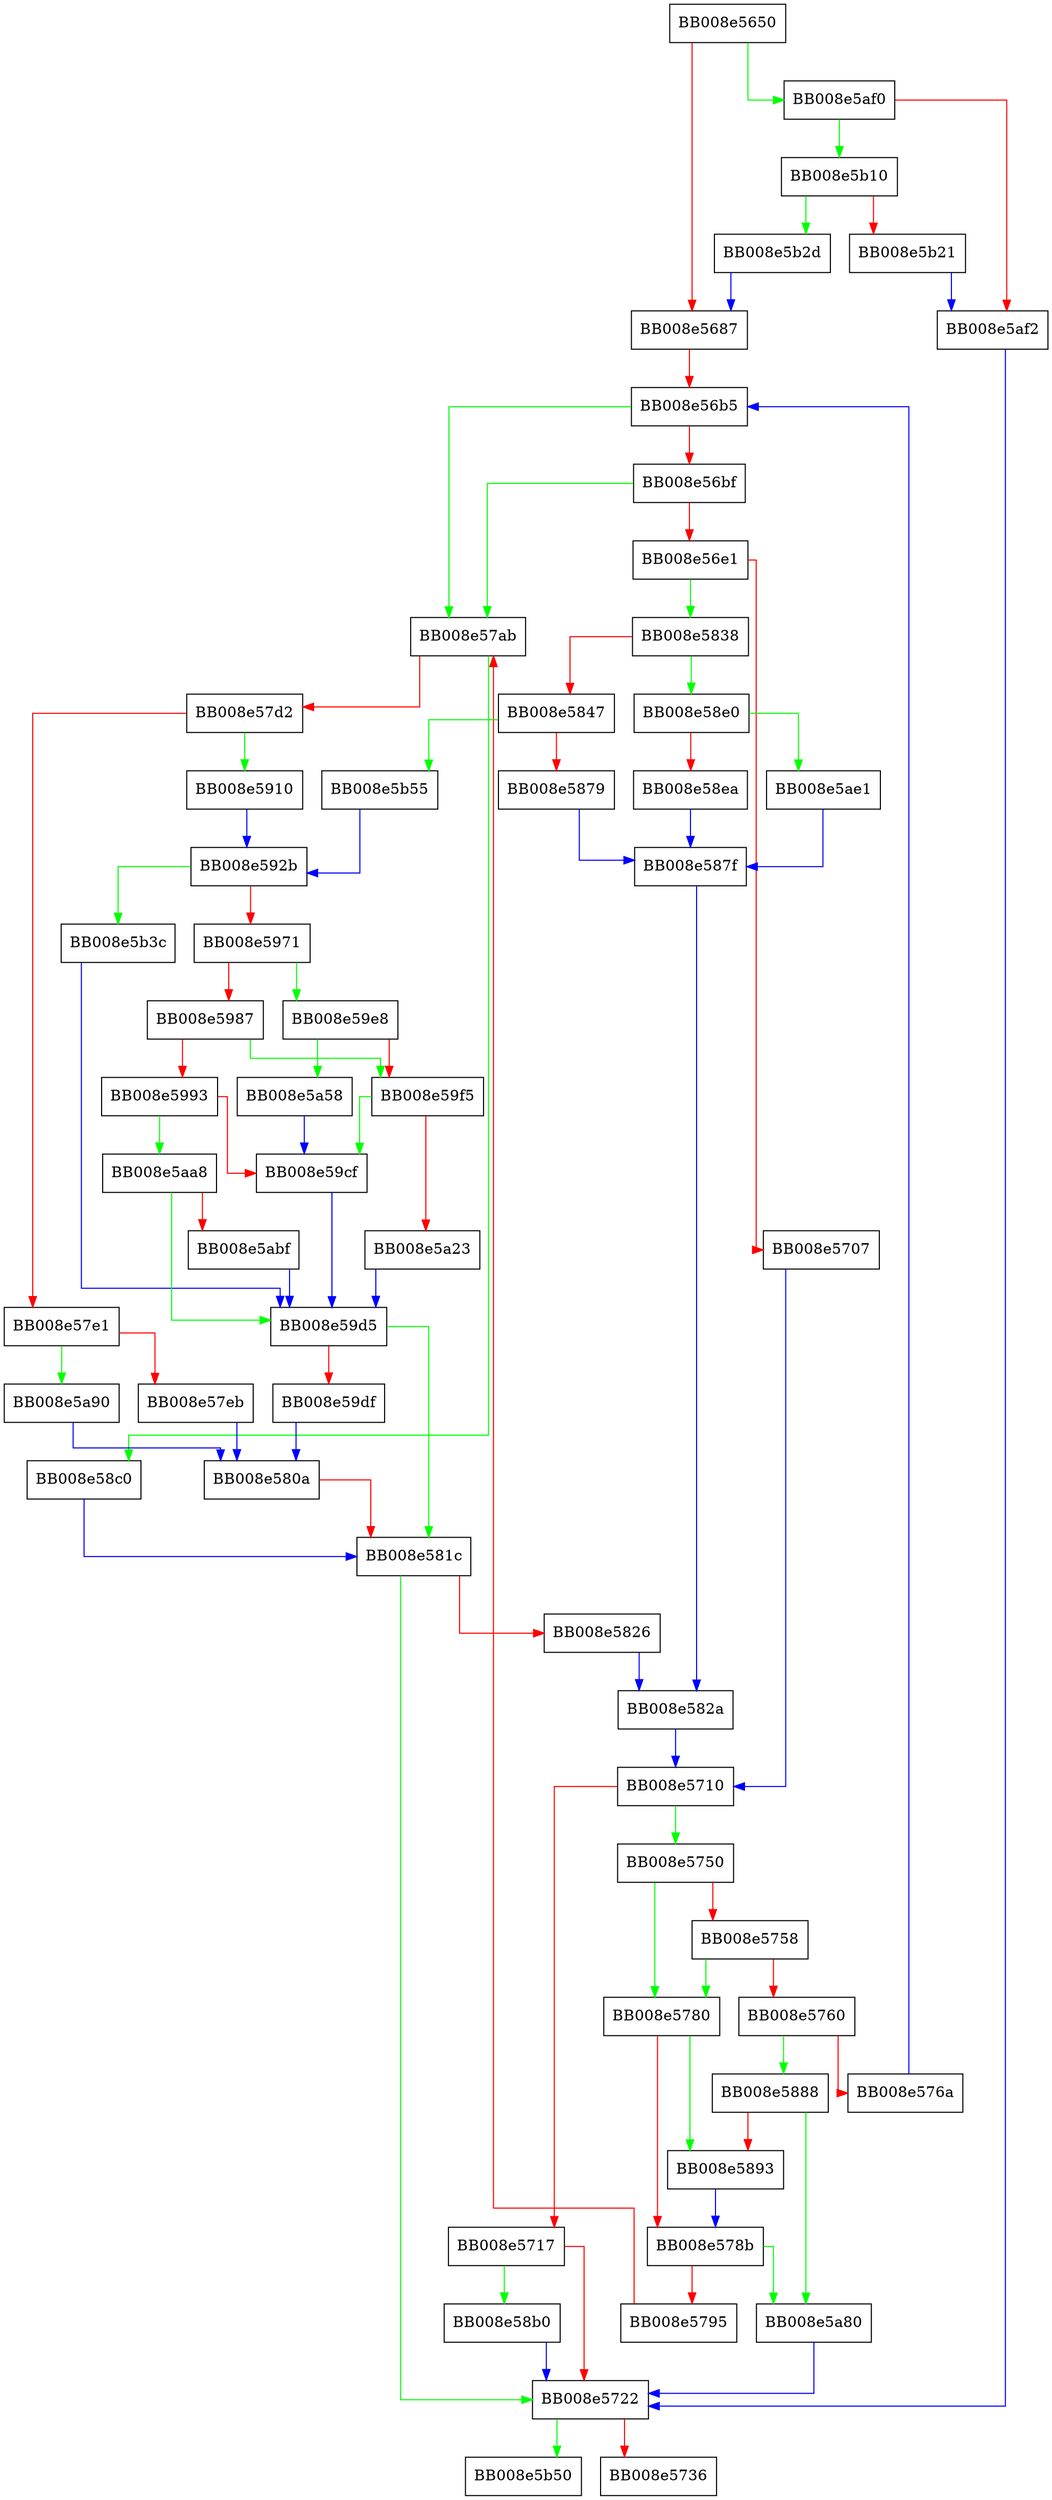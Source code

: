 digraph __nscd_getai {
  node [shape="box"];
  graph [splines=ortho];
  BB008e5650 -> BB008e5af0 [color="green"];
  BB008e5650 -> BB008e5687 [color="red"];
  BB008e5687 -> BB008e56b5 [color="red"];
  BB008e56b5 -> BB008e57ab [color="green"];
  BB008e56b5 -> BB008e56bf [color="red"];
  BB008e56bf -> BB008e57ab [color="green"];
  BB008e56bf -> BB008e56e1 [color="red"];
  BB008e56e1 -> BB008e5838 [color="green"];
  BB008e56e1 -> BB008e5707 [color="red"];
  BB008e5707 -> BB008e5710 [color="blue"];
  BB008e5710 -> BB008e5750 [color="green"];
  BB008e5710 -> BB008e5717 [color="red"];
  BB008e5717 -> BB008e58b0 [color="green"];
  BB008e5717 -> BB008e5722 [color="red"];
  BB008e5722 -> BB008e5b50 [color="green"];
  BB008e5722 -> BB008e5736 [color="red"];
  BB008e5750 -> BB008e5780 [color="green"];
  BB008e5750 -> BB008e5758 [color="red"];
  BB008e5758 -> BB008e5780 [color="green"];
  BB008e5758 -> BB008e5760 [color="red"];
  BB008e5760 -> BB008e5888 [color="green"];
  BB008e5760 -> BB008e576a [color="red"];
  BB008e576a -> BB008e56b5 [color="blue"];
  BB008e5780 -> BB008e5893 [color="green"];
  BB008e5780 -> BB008e578b [color="red"];
  BB008e578b -> BB008e5a80 [color="green"];
  BB008e578b -> BB008e5795 [color="red"];
  BB008e5795 -> BB008e57ab [color="red"];
  BB008e57ab -> BB008e58c0 [color="green"];
  BB008e57ab -> BB008e57d2 [color="red"];
  BB008e57d2 -> BB008e5910 [color="green"];
  BB008e57d2 -> BB008e57e1 [color="red"];
  BB008e57e1 -> BB008e5a90 [color="green"];
  BB008e57e1 -> BB008e57eb [color="red"];
  BB008e57eb -> BB008e580a [color="blue"];
  BB008e580a -> BB008e581c [color="red"];
  BB008e581c -> BB008e5722 [color="green"];
  BB008e581c -> BB008e5826 [color="red"];
  BB008e5826 -> BB008e582a [color="blue"];
  BB008e582a -> BB008e5710 [color="blue"];
  BB008e5838 -> BB008e58e0 [color="green"];
  BB008e5838 -> BB008e5847 [color="red"];
  BB008e5847 -> BB008e5b55 [color="green"];
  BB008e5847 -> BB008e5879 [color="red"];
  BB008e5879 -> BB008e587f [color="blue"];
  BB008e587f -> BB008e582a [color="blue"];
  BB008e5888 -> BB008e5a80 [color="green"];
  BB008e5888 -> BB008e5893 [color="red"];
  BB008e5893 -> BB008e578b [color="blue"];
  BB008e58b0 -> BB008e5722 [color="blue"];
  BB008e58c0 -> BB008e581c [color="blue"];
  BB008e58e0 -> BB008e5ae1 [color="green"];
  BB008e58e0 -> BB008e58ea [color="red"];
  BB008e58ea -> BB008e587f [color="blue"];
  BB008e5910 -> BB008e592b [color="blue"];
  BB008e592b -> BB008e5b3c [color="green"];
  BB008e592b -> BB008e5971 [color="red"];
  BB008e5971 -> BB008e59e8 [color="green"];
  BB008e5971 -> BB008e5987 [color="red"];
  BB008e5987 -> BB008e59f5 [color="green"];
  BB008e5987 -> BB008e5993 [color="red"];
  BB008e5993 -> BB008e5aa8 [color="green"];
  BB008e5993 -> BB008e59cf [color="red"];
  BB008e59cf -> BB008e59d5 [color="blue"];
  BB008e59d5 -> BB008e581c [color="green"];
  BB008e59d5 -> BB008e59df [color="red"];
  BB008e59df -> BB008e580a [color="blue"];
  BB008e59e8 -> BB008e5a58 [color="green"];
  BB008e59e8 -> BB008e59f5 [color="red"];
  BB008e59f5 -> BB008e59cf [color="green"];
  BB008e59f5 -> BB008e5a23 [color="red"];
  BB008e5a23 -> BB008e59d5 [color="blue"];
  BB008e5a58 -> BB008e59cf [color="blue"];
  BB008e5a80 -> BB008e5722 [color="blue"];
  BB008e5a90 -> BB008e580a [color="blue"];
  BB008e5aa8 -> BB008e59d5 [color="green"];
  BB008e5aa8 -> BB008e5abf [color="red"];
  BB008e5abf -> BB008e59d5 [color="blue"];
  BB008e5ae1 -> BB008e587f [color="blue"];
  BB008e5af0 -> BB008e5b10 [color="green"];
  BB008e5af0 -> BB008e5af2 [color="red"];
  BB008e5af2 -> BB008e5722 [color="blue"];
  BB008e5b10 -> BB008e5b2d [color="green"];
  BB008e5b10 -> BB008e5b21 [color="red"];
  BB008e5b21 -> BB008e5af2 [color="blue"];
  BB008e5b2d -> BB008e5687 [color="blue"];
  BB008e5b3c -> BB008e59d5 [color="blue"];
  BB008e5b55 -> BB008e592b [color="blue"];
}